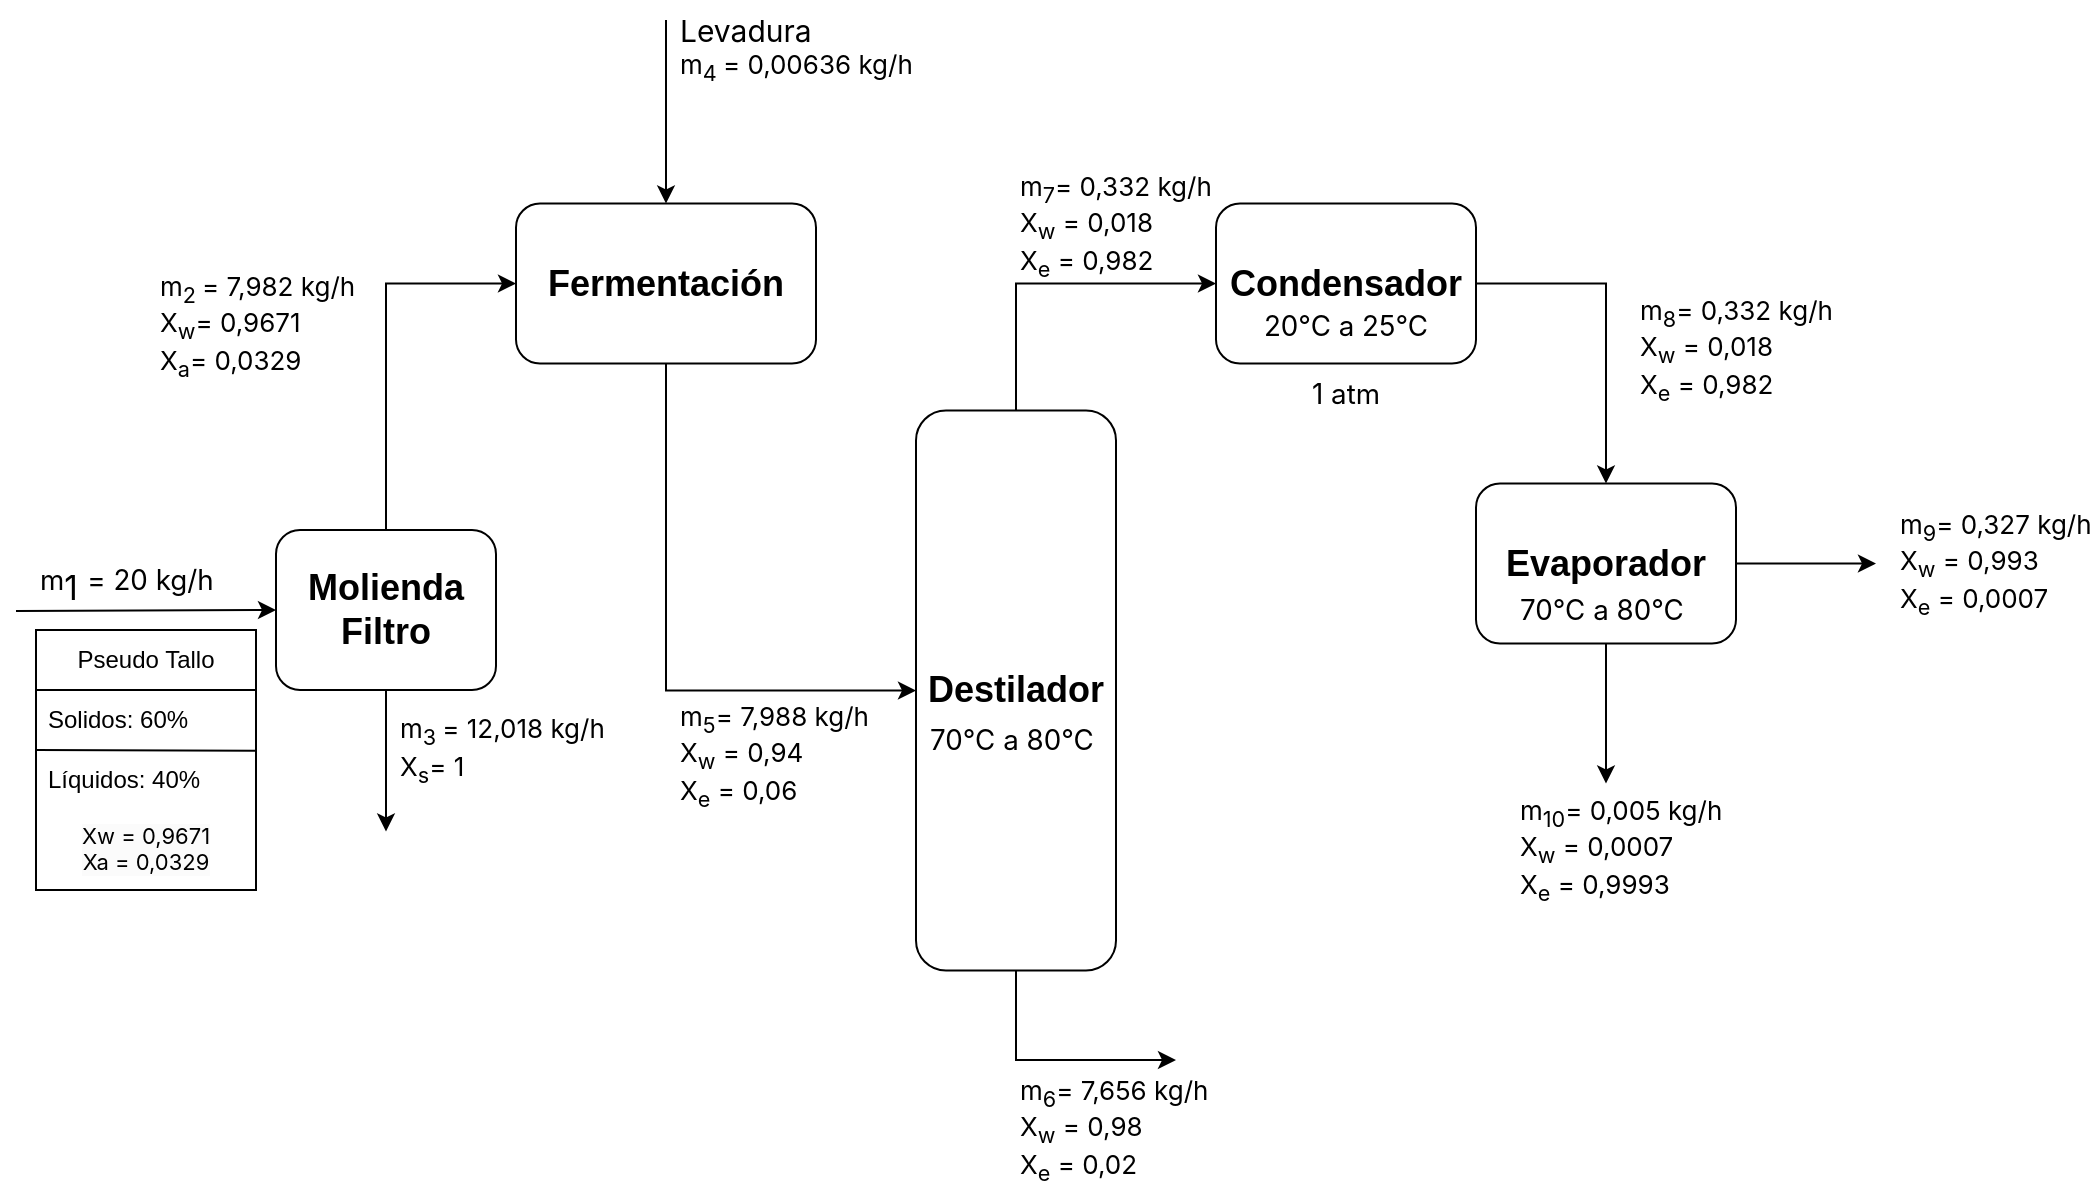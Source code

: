 <mxfile version="22.1.2" type="github">
  <diagram id="C5RBs43oDa-KdzZeNtuy" name="Page-1">
    <mxGraphModel dx="1504" dy="231" grid="1" gridSize="10" guides="1" tooltips="1" connect="1" arrows="1" fold="1" page="1" pageScale="1" pageWidth="1169" pageHeight="827" background="none" math="0" shadow="0">
      <root>
        <mxCell id="WIyWlLk6GJQsqaUBKTNV-0" />
        <mxCell id="WIyWlLk6GJQsqaUBKTNV-1" parent="WIyWlLk6GJQsqaUBKTNV-0" />
        <mxCell id="kc2aSsI8_Fk6eoUfhXqJ-1" value="&lt;h2&gt;Molienda Filtro&lt;/h2&gt;" style="rounded=1;whiteSpace=wrap;html=1;" parent="WIyWlLk6GJQsqaUBKTNV-1" vertex="1">
          <mxGeometry x="-450" y="785" width="110" height="80" as="geometry" />
        </mxCell>
        <mxCell id="kc2aSsI8_Fk6eoUfhXqJ-5" value="" style="endArrow=classic;html=1;rounded=1;entryX=0;entryY=0.5;entryDx=0;entryDy=0;" parent="WIyWlLk6GJQsqaUBKTNV-1" target="kc2aSsI8_Fk6eoUfhXqJ-1" edge="1">
          <mxGeometry width="50" height="50" relative="1" as="geometry">
            <mxPoint x="-580" y="825.5" as="sourcePoint" />
            <mxPoint x="-430" y="815" as="targetPoint" />
          </mxGeometry>
        </mxCell>
        <mxCell id="kc2aSsI8_Fk6eoUfhXqJ-6" value="&lt;div style=&quot;&quot;&gt;&lt;font data-font-src=&quot;https://fonts.googleapis.com/css?family=Inter&quot; face=&quot;Inter&quot;&gt;&lt;span style=&quot;font-size: 13.889px; background-color: initial;&quot;&gt;m&lt;/span&gt;&lt;sub style=&quot;background-color: initial;&quot;&gt;1&amp;nbsp;&lt;/sub&gt;&lt;span style=&quot;font-size: 13.889px; background-color: initial;&quot;&gt;= 20 kg/h&lt;/span&gt;&lt;/font&gt;&lt;/div&gt;" style="text;html=1;strokeColor=none;fillColor=none;align=left;verticalAlign=middle;whiteSpace=wrap;rounded=1;fontSize=20;fontFamily=Architects Daughter;" parent="WIyWlLk6GJQsqaUBKTNV-1" vertex="1">
          <mxGeometry x="-570" y="790" width="120" height="37" as="geometry" />
        </mxCell>
        <mxCell id="xLHj4A0R8umowQJ4PUIH-7" value="" style="edgeStyle=orthogonalEdgeStyle;rounded=0;orthogonalLoop=1;jettySize=auto;html=1;entryX=0;entryY=0.5;entryDx=0;entryDy=0;exitX=0.5;exitY=1;exitDx=0;exitDy=0;" parent="WIyWlLk6GJQsqaUBKTNV-1" source="ZBG1v9317UTrwhxWU_h0-0" target="xLHj4A0R8umowQJ4PUIH-6" edge="1">
          <mxGeometry relative="1" as="geometry" />
        </mxCell>
        <mxCell id="ZBG1v9317UTrwhxWU_h0-0" value="&lt;h2&gt;Fermentación&lt;/h2&gt;" style="whiteSpace=wrap;html=1;rounded=1;" parent="WIyWlLk6GJQsqaUBKTNV-1" vertex="1">
          <mxGeometry x="-330" y="621.75" width="150" height="80" as="geometry" />
        </mxCell>
        <mxCell id="xLHj4A0R8umowQJ4PUIH-0" value="" style="edgeStyle=orthogonalEdgeStyle;rounded=0;orthogonalLoop=1;jettySize=auto;html=1;entryX=0;entryY=0.5;entryDx=0;entryDy=0;exitX=0.5;exitY=0;exitDx=0;exitDy=0;" parent="WIyWlLk6GJQsqaUBKTNV-1" source="kc2aSsI8_Fk6eoUfhXqJ-1" target="ZBG1v9317UTrwhxWU_h0-0" edge="1">
          <mxGeometry relative="1" as="geometry">
            <mxPoint x="-310" y="825" as="sourcePoint" />
            <mxPoint x="-235" y="825.765" as="targetPoint" />
          </mxGeometry>
        </mxCell>
        <mxCell id="xLHj4A0R8umowQJ4PUIH-9" value="" style="edgeStyle=orthogonalEdgeStyle;rounded=0;orthogonalLoop=1;jettySize=auto;html=1;exitX=0.5;exitY=0;exitDx=0;exitDy=0;entryX=0;entryY=0.5;entryDx=0;entryDy=0;" parent="WIyWlLk6GJQsqaUBKTNV-1" source="xLHj4A0R8umowQJ4PUIH-6" target="xLHj4A0R8umowQJ4PUIH-8" edge="1">
          <mxGeometry relative="1" as="geometry" />
        </mxCell>
        <mxCell id="xLHj4A0R8umowQJ4PUIH-6" value="&lt;h2&gt;Destilador&lt;/h2&gt;" style="whiteSpace=wrap;html=1;rounded=1;" parent="WIyWlLk6GJQsqaUBKTNV-1" vertex="1">
          <mxGeometry x="-130" y="725.25" width="100" height="280" as="geometry" />
        </mxCell>
        <mxCell id="xLHj4A0R8umowQJ4PUIH-15" value="" style="edgeStyle=orthogonalEdgeStyle;rounded=0;orthogonalLoop=1;jettySize=auto;html=1;exitX=1;exitY=0.5;exitDx=0;exitDy=0;entryX=0.5;entryY=0;entryDx=0;entryDy=0;" parent="WIyWlLk6GJQsqaUBKTNV-1" source="xLHj4A0R8umowQJ4PUIH-8" target="xLHj4A0R8umowQJ4PUIH-14" edge="1">
          <mxGeometry relative="1" as="geometry" />
        </mxCell>
        <mxCell id="xLHj4A0R8umowQJ4PUIH-8" value="&lt;h2&gt;Condensador&lt;/h2&gt;" style="whiteSpace=wrap;html=1;rounded=1;" parent="WIyWlLk6GJQsqaUBKTNV-1" vertex="1">
          <mxGeometry x="20" y="621.75" width="130" height="80" as="geometry" />
        </mxCell>
        <mxCell id="xLHj4A0R8umowQJ4PUIH-13" value="" style="endArrow=classic;html=1;rounded=0;exitX=0.5;exitY=1;exitDx=0;exitDy=0;" parent="WIyWlLk6GJQsqaUBKTNV-1" source="xLHj4A0R8umowQJ4PUIH-6" edge="1">
          <mxGeometry width="50" height="50" relative="1" as="geometry">
            <mxPoint x="85" y="1020" as="sourcePoint" />
            <mxPoint y="1050" as="targetPoint" />
            <Array as="points">
              <mxPoint x="-80" y="1050" />
            </Array>
          </mxGeometry>
        </mxCell>
        <mxCell id="xLHj4A0R8umowQJ4PUIH-14" value="&lt;h2&gt;Evaporador&lt;/h2&gt;" style="whiteSpace=wrap;html=1;rounded=1;" parent="WIyWlLk6GJQsqaUBKTNV-1" vertex="1">
          <mxGeometry x="150" y="761.75" width="130" height="80" as="geometry" />
        </mxCell>
        <mxCell id="xLHj4A0R8umowQJ4PUIH-18" value="" style="endArrow=classic;html=1;rounded=0;" parent="WIyWlLk6GJQsqaUBKTNV-1" source="xLHj4A0R8umowQJ4PUIH-14" edge="1">
          <mxGeometry width="50" height="50" relative="1" as="geometry">
            <mxPoint x="290" y="851.75" as="sourcePoint" />
            <mxPoint x="350" y="801.75" as="targetPoint" />
          </mxGeometry>
        </mxCell>
        <mxCell id="xLHj4A0R8umowQJ4PUIH-19" value="" style="endArrow=classic;html=1;rounded=0;" parent="WIyWlLk6GJQsqaUBKTNV-1" source="xLHj4A0R8umowQJ4PUIH-14" edge="1">
          <mxGeometry width="50" height="50" relative="1" as="geometry">
            <mxPoint x="220" y="891.75" as="sourcePoint" />
            <mxPoint x="215" y="911.75" as="targetPoint" />
          </mxGeometry>
        </mxCell>
        <mxCell id="xLHj4A0R8umowQJ4PUIH-20" value="" style="endArrow=classic;html=1;rounded=0;" parent="WIyWlLk6GJQsqaUBKTNV-1" source="kc2aSsI8_Fk6eoUfhXqJ-1" edge="1">
          <mxGeometry width="50" height="50" relative="1" as="geometry">
            <mxPoint x="-395" y="915" as="sourcePoint" />
            <mxPoint x="-395" y="935.711" as="targetPoint" />
          </mxGeometry>
        </mxCell>
        <mxCell id="xLHj4A0R8umowQJ4PUIH-21" value="&lt;div style=&quot;&quot;&gt;&lt;span style=&quot;font-size: 13.889px; font-family: Inter; background-color: initial;&quot;&gt;70°C a 80°C&lt;/span&gt;&lt;br&gt;&lt;/div&gt;" style="text;html=1;strokeColor=none;fillColor=none;align=left;verticalAlign=middle;whiteSpace=wrap;rounded=1;fontSize=20;fontFamily=Architects Daughter;" parent="WIyWlLk6GJQsqaUBKTNV-1" vertex="1">
          <mxGeometry x="-125" y="873" width="90" height="28.75" as="geometry" />
        </mxCell>
        <mxCell id="xLHj4A0R8umowQJ4PUIH-22" value="&lt;div style=&quot;&quot;&gt;&lt;font face=&quot;Inter&quot;&gt;&lt;span style=&quot;font-size: 13.889px;&quot;&gt;20°C a 25°C&lt;/span&gt;&lt;/font&gt;&lt;/div&gt;" style="text;html=1;strokeColor=none;fillColor=none;align=center;verticalAlign=middle;whiteSpace=wrap;rounded=1;fontSize=20;fontFamily=Architects Daughter;" parent="WIyWlLk6GJQsqaUBKTNV-1" vertex="1">
          <mxGeometry x="40" y="658.25" width="90" height="43.5" as="geometry" />
        </mxCell>
        <mxCell id="xLHj4A0R8umowQJ4PUIH-23" value="&lt;div style=&quot;&quot;&gt;&lt;font face=&quot;Inter&quot;&gt;&lt;span style=&quot;font-size: 13.889px;&quot;&gt;70°C a 80°C&lt;/span&gt;&lt;/font&gt;&lt;/div&gt;" style="text;html=1;strokeColor=none;fillColor=none;align=left;verticalAlign=middle;whiteSpace=wrap;rounded=1;fontSize=20;fontFamily=Architects Daughter;" parent="WIyWlLk6GJQsqaUBKTNV-1" vertex="1">
          <mxGeometry x="170" y="806.75" width="90" height="30" as="geometry" />
        </mxCell>
        <mxCell id="xLHj4A0R8umowQJ4PUIH-24" value="&lt;div style=&quot;&quot;&gt;&lt;font face=&quot;Inter&quot;&gt;&lt;span style=&quot;font-size: 13.889px;&quot;&gt;1 atm&lt;/span&gt;&lt;/font&gt;&lt;/div&gt;" style="text;html=1;strokeColor=none;fillColor=none;align=center;verticalAlign=middle;whiteSpace=wrap;rounded=1;fontSize=20;fontFamily=Architects Daughter;" parent="WIyWlLk6GJQsqaUBKTNV-1" vertex="1">
          <mxGeometry x="40" y="701.75" width="90" height="23.5" as="geometry" />
        </mxCell>
        <mxCell id="iKVPHCvHV1Rb0YSK3V7D-0" value="&lt;div style=&quot;font-size: 13px;&quot;&gt;&lt;font style=&quot;font-size: 13px;&quot; data-font-src=&quot;https://fonts.googleapis.com/css?family=Inter&quot; face=&quot;Inter&quot;&gt;&lt;span style=&quot;background-color: initial;&quot;&gt;m&lt;sub style=&quot;&quot;&gt;3&lt;/sub&gt;&lt;/span&gt;&lt;sub style=&quot;background-color: initial;&quot;&gt;&amp;nbsp;&lt;/sub&gt;&lt;span style=&quot;background-color: initial;&quot;&gt;= 12,018 kg/h&lt;/span&gt;&lt;/font&gt;&lt;/div&gt;&lt;div style=&quot;font-size: 13px;&quot;&gt;&lt;font style=&quot;font-size: 13px;&quot; face=&quot;Inter&quot;&gt;X&lt;sub style=&quot;&quot;&gt;s&lt;/sub&gt;= 1&lt;/font&gt;&lt;/div&gt;" style="text;html=1;strokeColor=none;fillColor=none;align=left;verticalAlign=middle;whiteSpace=wrap;rounded=1;fontSize=20;fontFamily=Architects Daughter;" vertex="1" parent="WIyWlLk6GJQsqaUBKTNV-1">
          <mxGeometry x="-390" y="870" width="110" height="50" as="geometry" />
        </mxCell>
        <mxCell id="iKVPHCvHV1Rb0YSK3V7D-1" value="&lt;div style=&quot;font-size: 13px;&quot;&gt;&lt;font style=&quot;font-size: 13px;&quot; data-font-src=&quot;https://fonts.googleapis.com/css?family=Inter&quot; face=&quot;Inter&quot;&gt;&lt;span style=&quot;background-color: initial;&quot;&gt;m&lt;sub style=&quot;&quot;&gt;2&lt;/sub&gt;&lt;/span&gt;&lt;sub style=&quot;background-color: initial;&quot;&gt;&amp;nbsp;&lt;/sub&gt;&lt;span style=&quot;background-color: initial;&quot;&gt;= 7,982 kg/h&lt;/span&gt;&lt;/font&gt;&lt;/div&gt;&lt;div style=&quot;font-size: 13px;&quot;&gt;&lt;font style=&quot;font-size: 13px;&quot; data-font-src=&quot;https://fonts.googleapis.com/css?family=Inter&quot; face=&quot;Inter&quot;&gt;&lt;div style=&quot;border-color: var(--border-color); font-family: &amp;quot;Architects Daughter&amp;quot;;&quot;&gt;&lt;font style=&quot;border-color: var(--border-color); font-size: 13px;&quot; face=&quot;Inter&quot; data-font-src=&quot;https://fonts.googleapis.com/css?family=Inter&quot;&gt;X&lt;span style=&quot;border-color: var(--border-color); background-color: initial;&quot;&gt;&lt;sub&gt;w&lt;/sub&gt;&lt;/span&gt;&lt;span style=&quot;border-color: var(--border-color); background-color: initial;&quot;&gt;= 0,9671&lt;/span&gt;&lt;/font&gt;&lt;/div&gt;&lt;div style=&quot;border-color: var(--border-color); font-family: &amp;quot;Architects Daughter&amp;quot;;&quot;&gt;&lt;font style=&quot;border-color: var(--border-color); font-size: 13px;&quot; face=&quot;Inter&quot; data-font-src=&quot;https://fonts.googleapis.com/css?family=Inter&quot;&gt;&lt;span style=&quot;border-color: var(--border-color); background-color: initial;&quot;&gt;X&lt;/span&gt;&lt;span style=&quot;border-color: var(--border-color); background-color: initial;&quot;&gt;&lt;sub&gt;a&lt;/sub&gt;= 0,0329&lt;/span&gt;&lt;/font&gt;&lt;/div&gt;&lt;/font&gt;&lt;/div&gt;" style="text;html=1;strokeColor=none;fillColor=none;align=left;verticalAlign=middle;whiteSpace=wrap;rounded=1;fontSize=20;fontFamily=Architects Daughter;" vertex="1" parent="WIyWlLk6GJQsqaUBKTNV-1">
          <mxGeometry x="-510" y="658.25" width="110" height="50" as="geometry" />
        </mxCell>
        <mxCell id="iKVPHCvHV1Rb0YSK3V7D-4" value="&lt;div style=&quot;font-size: 13px;&quot;&gt;&lt;font style=&quot;font-size: 13px;&quot; data-font-src=&quot;https://fonts.googleapis.com/css?family=Inter&quot; face=&quot;Inter&quot;&gt;&lt;span style=&quot;background-color: initial;&quot;&gt;m&lt;sub&gt;5&lt;/sub&gt;&lt;/span&gt;&lt;span style=&quot;background-color: initial;&quot;&gt;= 7,988 kg/h&lt;/span&gt;&lt;/font&gt;&lt;/div&gt;&lt;div style=&quot;font-size: 13px;&quot;&gt;&lt;font style=&quot;font-size: 13px;&quot; data-font-src=&quot;https://fonts.googleapis.com/css?family=Inter&quot; face=&quot;Inter&quot;&gt;&lt;span style=&quot;background-color: initial;&quot;&gt;X&lt;sub&gt;w&lt;/sub&gt; = 0,94&lt;/span&gt;&lt;/font&gt;&lt;/div&gt;&lt;div style=&quot;font-size: 13px;&quot;&gt;&lt;font style=&quot;font-size: 13px;&quot; data-font-src=&quot;https://fonts.googleapis.com/css?family=Inter&quot; face=&quot;Inter&quot;&gt;&lt;span style=&quot;background-color: initial;&quot;&gt;X&lt;sub&gt;e&lt;/sub&gt; = 0,06&lt;/span&gt;&lt;/font&gt;&lt;/div&gt;" style="text;html=1;strokeColor=none;fillColor=none;align=left;verticalAlign=middle;whiteSpace=wrap;rounded=1;fontSize=20;fontFamily=Architects Daughter;" vertex="1" parent="WIyWlLk6GJQsqaUBKTNV-1">
          <mxGeometry x="-250" y="873" width="100" height="50" as="geometry" />
        </mxCell>
        <mxCell id="iKVPHCvHV1Rb0YSK3V7D-13" value="" style="endArrow=classic;html=1;rounded=0;entryX=0.5;entryY=0;entryDx=0;entryDy=0;" edge="1" parent="WIyWlLk6GJQsqaUBKTNV-1" target="ZBG1v9317UTrwhxWU_h0-0">
          <mxGeometry width="50" height="50" relative="1" as="geometry">
            <mxPoint x="-255" y="530" as="sourcePoint" />
            <mxPoint x="-240" y="590" as="targetPoint" />
          </mxGeometry>
        </mxCell>
        <mxCell id="iKVPHCvHV1Rb0YSK3V7D-14" value="&lt;div style=&quot;font-size: 13px;&quot;&gt;&lt;font style=&quot;font-size: 15px;&quot; data-font-src=&quot;https://fonts.googleapis.com/css?family=Inter&quot; face=&quot;Inter&quot;&gt;&lt;span style=&quot;background-color: initial;&quot;&gt;Levadura&lt;/span&gt;&lt;/font&gt;&lt;/div&gt;&lt;div style=&quot;font-size: 13px;&quot;&gt;&lt;font style=&quot;font-size: 13px;&quot; data-font-src=&quot;https://fonts.googleapis.com/css?family=Inter&quot; face=&quot;Inter&quot;&gt;&lt;span style=&quot;background-color: initial;&quot;&gt;m&lt;sub&gt;4&lt;/sub&gt;&lt;/span&gt;&lt;sub style=&quot;background-color: initial;&quot;&gt;&amp;nbsp;&lt;/sub&gt;&lt;span style=&quot;background-color: initial;&quot;&gt;= 0,00636 kg/h&lt;/span&gt;&lt;/font&gt;&lt;/div&gt;" style="text;html=1;strokeColor=none;fillColor=none;align=left;verticalAlign=middle;whiteSpace=wrap;rounded=1;fontSize=20;fontFamily=Architects Daughter;" vertex="1" parent="WIyWlLk6GJQsqaUBKTNV-1">
          <mxGeometry x="-250" y="520" width="125" height="50" as="geometry" />
        </mxCell>
        <mxCell id="iKVPHCvHV1Rb0YSK3V7D-15" value="Pseudo Tallo" style="swimlane;fontStyle=0;childLayout=stackLayout;horizontal=1;startSize=30;horizontalStack=0;resizeParent=1;resizeParentMax=0;resizeLast=0;collapsible=1;marginBottom=0;whiteSpace=wrap;html=1;" vertex="1" parent="WIyWlLk6GJQsqaUBKTNV-1">
          <mxGeometry x="-570" y="835" width="110" height="130" as="geometry" />
        </mxCell>
        <mxCell id="iKVPHCvHV1Rb0YSK3V7D-16" value="Solidos: 60%" style="text;strokeColor=none;fillColor=none;align=left;verticalAlign=middle;spacingLeft=4;spacingRight=4;overflow=hidden;points=[[0,0.5],[1,0.5]];portConstraint=eastwest;rotatable=0;whiteSpace=wrap;html=1;" vertex="1" parent="iKVPHCvHV1Rb0YSK3V7D-15">
          <mxGeometry y="30" width="110" height="30" as="geometry" />
        </mxCell>
        <mxCell id="iKVPHCvHV1Rb0YSK3V7D-21" value="" style="endArrow=none;html=1;rounded=0;entryX=1;entryY=1;entryDx=0;entryDy=0;" edge="1" parent="iKVPHCvHV1Rb0YSK3V7D-15">
          <mxGeometry width="50" height="50" relative="1" as="geometry">
            <mxPoint y="60.0" as="sourcePoint" />
            <mxPoint x="110" y="60.35" as="targetPoint" />
          </mxGeometry>
        </mxCell>
        <mxCell id="iKVPHCvHV1Rb0YSK3V7D-17" value="Líquidos: 40%" style="text;strokeColor=none;fillColor=none;align=left;verticalAlign=middle;spacingLeft=4;spacingRight=4;overflow=hidden;points=[[0,0.5],[1,0.5]];portConstraint=eastwest;rotatable=0;whiteSpace=wrap;html=1;" vertex="1" parent="iKVPHCvHV1Rb0YSK3V7D-15">
          <mxGeometry y="60" width="110" height="30" as="geometry" />
        </mxCell>
        <mxCell id="iKVPHCvHV1Rb0YSK3V7D-19" value="&lt;div style=&quot;border-color: var(--border-color); color: rgb(0, 0, 0); font-family: &amp;quot;Architects Daughter&amp;quot;; font-style: normal; font-variant-ligatures: normal; font-variant-caps: normal; font-weight: 400; letter-spacing: normal; orphans: 2; text-indent: 0px; text-transform: none; widows: 2; word-spacing: 0px; -webkit-text-stroke-width: 0px; background-color: rgb(251, 251, 251); text-decoration-thickness: initial; text-decoration-style: initial; text-decoration-color: initial; font-size: 11px;&quot;&gt;&lt;font face=&quot;Inter&quot; data-font-src=&quot;https://fonts.googleapis.com/css?family=Inter&quot; style=&quot;border-color: var(--border-color); font-size: 11px;&quot;&gt;&lt;span style=&quot;border-color: var(--border-color); background-color: initial;&quot;&gt;X&lt;/span&gt;&lt;span style=&quot;border-color: var(--border-color); background-color: initial;&quot;&gt;w&lt;/span&gt;&lt;span style=&quot;border-color: var(--border-color); background-color: initial;&quot;&gt;&lt;span&gt;&amp;nbsp;&lt;/span&gt;= 0,9671&lt;/span&gt;&lt;/font&gt;&lt;/div&gt;&lt;div style=&quot;border-color: var(--border-color); color: rgb(0, 0, 0); font-family: &amp;quot;Architects Daughter&amp;quot;; font-style: normal; font-variant-ligatures: normal; font-variant-caps: normal; font-weight: 400; letter-spacing: normal; orphans: 2; text-indent: 0px; text-transform: none; widows: 2; word-spacing: 0px; -webkit-text-stroke-width: 0px; background-color: rgb(251, 251, 251); text-decoration-thickness: initial; text-decoration-style: initial; text-decoration-color: initial; font-size: 11px;&quot;&gt;&lt;font face=&quot;Inter&quot; data-font-src=&quot;https://fonts.googleapis.com/css?family=Inter&quot; style=&quot;border-color: var(--border-color); font-size: 11px;&quot;&gt;&lt;span style=&quot;border-color: var(--border-color); background-color: initial;&quot;&gt;X&lt;/span&gt;&lt;span style=&quot;border-color: var(--border-color); background-color: initial;&quot;&gt;a&amp;nbsp;= 0,0329&lt;/span&gt;&lt;/font&gt;&lt;/div&gt;" style="text;whiteSpace=wrap;html=1;align=center;" vertex="1" parent="iKVPHCvHV1Rb0YSK3V7D-15">
          <mxGeometry y="90" width="110" height="40" as="geometry" />
        </mxCell>
        <mxCell id="iKVPHCvHV1Rb0YSK3V7D-32" value="&lt;div style=&quot;font-size: 13px;&quot;&gt;&lt;font style=&quot;font-size: 13px;&quot; data-font-src=&quot;https://fonts.googleapis.com/css?family=Inter&quot; face=&quot;Inter&quot;&gt;&lt;span style=&quot;background-color: initial;&quot;&gt;m&lt;sub&gt;7&lt;/sub&gt;&lt;/span&gt;&lt;span style=&quot;background-color: initial;&quot;&gt;= 0,332 kg/h&lt;/span&gt;&lt;/font&gt;&lt;/div&gt;&lt;div style=&quot;font-size: 13px;&quot;&gt;&lt;font style=&quot;font-size: 13px;&quot; data-font-src=&quot;https://fonts.googleapis.com/css?family=Inter&quot; face=&quot;Inter&quot;&gt;&lt;span style=&quot;background-color: initial;&quot;&gt;X&lt;sub&gt;w&lt;/sub&gt; = 0,018&lt;/span&gt;&lt;/font&gt;&lt;/div&gt;&lt;div style=&quot;font-size: 13px;&quot;&gt;&lt;font style=&quot;font-size: 13px;&quot; data-font-src=&quot;https://fonts.googleapis.com/css?family=Inter&quot; face=&quot;Inter&quot;&gt;&lt;span style=&quot;background-color: initial;&quot;&gt;X&lt;sub&gt;e&lt;/sub&gt; = 0,982&lt;/span&gt;&lt;/font&gt;&lt;/div&gt;" style="text;html=1;strokeColor=none;fillColor=none;align=left;verticalAlign=middle;whiteSpace=wrap;rounded=1;fontSize=20;fontFamily=Architects Daughter;" vertex="1" parent="WIyWlLk6GJQsqaUBKTNV-1">
          <mxGeometry x="-80" y="608.25" width="100" height="50" as="geometry" />
        </mxCell>
        <mxCell id="iKVPHCvHV1Rb0YSK3V7D-33" value="&lt;div style=&quot;font-size: 13px;&quot;&gt;&lt;font style=&quot;font-size: 13px;&quot; data-font-src=&quot;https://fonts.googleapis.com/css?family=Inter&quot; face=&quot;Inter&quot;&gt;&lt;span style=&quot;background-color: initial;&quot;&gt;m&lt;sub&gt;6&lt;/sub&gt;&lt;/span&gt;&lt;span style=&quot;background-color: initial;&quot;&gt;= 7,656 kg/h&lt;/span&gt;&lt;/font&gt;&lt;/div&gt;&lt;div style=&quot;font-size: 13px;&quot;&gt;&lt;font style=&quot;font-size: 13px;&quot; data-font-src=&quot;https://fonts.googleapis.com/css?family=Inter&quot; face=&quot;Inter&quot;&gt;&lt;span style=&quot;background-color: initial;&quot;&gt;X&lt;sub&gt;w&lt;/sub&gt; = 0,98&lt;/span&gt;&lt;/font&gt;&lt;/div&gt;&lt;div style=&quot;font-size: 13px;&quot;&gt;&lt;font style=&quot;font-size: 13px;&quot; data-font-src=&quot;https://fonts.googleapis.com/css?family=Inter&quot; face=&quot;Inter&quot;&gt;&lt;span style=&quot;background-color: initial;&quot;&gt;X&lt;sub&gt;e&lt;/sub&gt; = 0,02&lt;/span&gt;&lt;/font&gt;&lt;/div&gt;" style="text;html=1;strokeColor=none;fillColor=none;align=left;verticalAlign=middle;whiteSpace=wrap;rounded=1;fontSize=20;fontFamily=Architects Daughter;" vertex="1" parent="WIyWlLk6GJQsqaUBKTNV-1">
          <mxGeometry x="-80" y="1060" width="100" height="50" as="geometry" />
        </mxCell>
        <mxCell id="iKVPHCvHV1Rb0YSK3V7D-34" value="&lt;div style=&quot;font-size: 13px;&quot;&gt;&lt;font style=&quot;font-size: 13px;&quot; data-font-src=&quot;https://fonts.googleapis.com/css?family=Inter&quot; face=&quot;Inter&quot;&gt;&lt;span style=&quot;background-color: initial;&quot;&gt;m&lt;sub&gt;8&lt;/sub&gt;&lt;/span&gt;&lt;span style=&quot;background-color: initial;&quot;&gt;= 0,332 kg/h&lt;/span&gt;&lt;/font&gt;&lt;/div&gt;&lt;div style=&quot;font-size: 13px;&quot;&gt;&lt;font style=&quot;font-size: 13px;&quot; data-font-src=&quot;https://fonts.googleapis.com/css?family=Inter&quot; face=&quot;Inter&quot;&gt;&lt;span style=&quot;background-color: initial;&quot;&gt;X&lt;sub&gt;w&lt;/sub&gt; = 0,018&lt;/span&gt;&lt;/font&gt;&lt;/div&gt;&lt;div style=&quot;font-size: 13px;&quot;&gt;&lt;font style=&quot;font-size: 13px;&quot; data-font-src=&quot;https://fonts.googleapis.com/css?family=Inter&quot; face=&quot;Inter&quot;&gt;&lt;span style=&quot;background-color: initial;&quot;&gt;X&lt;sub&gt;e&lt;/sub&gt; = 0,982&lt;/span&gt;&lt;/font&gt;&lt;/div&gt;" style="text;html=1;strokeColor=none;fillColor=none;align=left;verticalAlign=middle;whiteSpace=wrap;rounded=1;fontSize=20;fontFamily=Architects Daughter;" vertex="1" parent="WIyWlLk6GJQsqaUBKTNV-1">
          <mxGeometry x="230" y="670" width="100" height="50" as="geometry" />
        </mxCell>
        <mxCell id="iKVPHCvHV1Rb0YSK3V7D-35" value="&lt;div style=&quot;font-size: 13px;&quot;&gt;&lt;font style=&quot;font-size: 13px;&quot; data-font-src=&quot;https://fonts.googleapis.com/css?family=Inter&quot; face=&quot;Inter&quot;&gt;&lt;span style=&quot;background-color: initial;&quot;&gt;m&lt;sub&gt;9&lt;/sub&gt;&lt;/span&gt;&lt;span style=&quot;background-color: initial;&quot;&gt;= 0,327 kg/h&lt;/span&gt;&lt;/font&gt;&lt;/div&gt;&lt;div style=&quot;font-size: 13px;&quot;&gt;&lt;font style=&quot;font-size: 13px;&quot; data-font-src=&quot;https://fonts.googleapis.com/css?family=Inter&quot; face=&quot;Inter&quot;&gt;&lt;span style=&quot;background-color: initial;&quot;&gt;X&lt;sub&gt;w&lt;/sub&gt; = 0,993&lt;/span&gt;&lt;/font&gt;&lt;/div&gt;&lt;div style=&quot;font-size: 13px;&quot;&gt;&lt;font style=&quot;font-size: 13px;&quot; data-font-src=&quot;https://fonts.googleapis.com/css?family=Inter&quot; face=&quot;Inter&quot;&gt;&lt;span style=&quot;background-color: initial;&quot;&gt;X&lt;sub&gt;e&lt;/sub&gt; = 0,0007&lt;/span&gt;&lt;/font&gt;&lt;/div&gt;" style="text;html=1;strokeColor=none;fillColor=none;align=left;verticalAlign=middle;whiteSpace=wrap;rounded=1;fontSize=20;fontFamily=Architects Daughter;" vertex="1" parent="WIyWlLk6GJQsqaUBKTNV-1">
          <mxGeometry x="360" y="777" width="100" height="50" as="geometry" />
        </mxCell>
        <mxCell id="iKVPHCvHV1Rb0YSK3V7D-36" value="&lt;div style=&quot;font-size: 13px;&quot;&gt;&lt;font style=&quot;font-size: 13px;&quot; data-font-src=&quot;https://fonts.googleapis.com/css?family=Inter&quot; face=&quot;Inter&quot;&gt;&lt;span style=&quot;background-color: initial;&quot;&gt;m&lt;sub&gt;10&lt;/sub&gt;&lt;/span&gt;&lt;span style=&quot;background-color: initial;&quot;&gt;= 0,005 kg/h&lt;/span&gt;&lt;/font&gt;&lt;/div&gt;&lt;div style=&quot;font-size: 13px;&quot;&gt;&lt;font style=&quot;font-size: 13px;&quot; data-font-src=&quot;https://fonts.googleapis.com/css?family=Inter&quot; face=&quot;Inter&quot;&gt;&lt;span style=&quot;background-color: initial;&quot;&gt;X&lt;sub&gt;w&lt;/sub&gt; = 0,0007&lt;/span&gt;&lt;/font&gt;&lt;/div&gt;&lt;div style=&quot;font-size: 13px;&quot;&gt;&lt;font style=&quot;font-size: 13px;&quot; data-font-src=&quot;https://fonts.googleapis.com/css?family=Inter&quot; face=&quot;Inter&quot;&gt;&lt;span style=&quot;background-color: initial;&quot;&gt;X&lt;sub&gt;e&lt;/sub&gt; = 0,9993&lt;/span&gt;&lt;/font&gt;&lt;/div&gt;" style="text;html=1;strokeColor=none;fillColor=none;align=left;verticalAlign=middle;whiteSpace=wrap;rounded=1;fontSize=20;fontFamily=Architects Daughter;" vertex="1" parent="WIyWlLk6GJQsqaUBKTNV-1">
          <mxGeometry x="170" y="920" width="110" height="50" as="geometry" />
        </mxCell>
      </root>
    </mxGraphModel>
  </diagram>
</mxfile>
